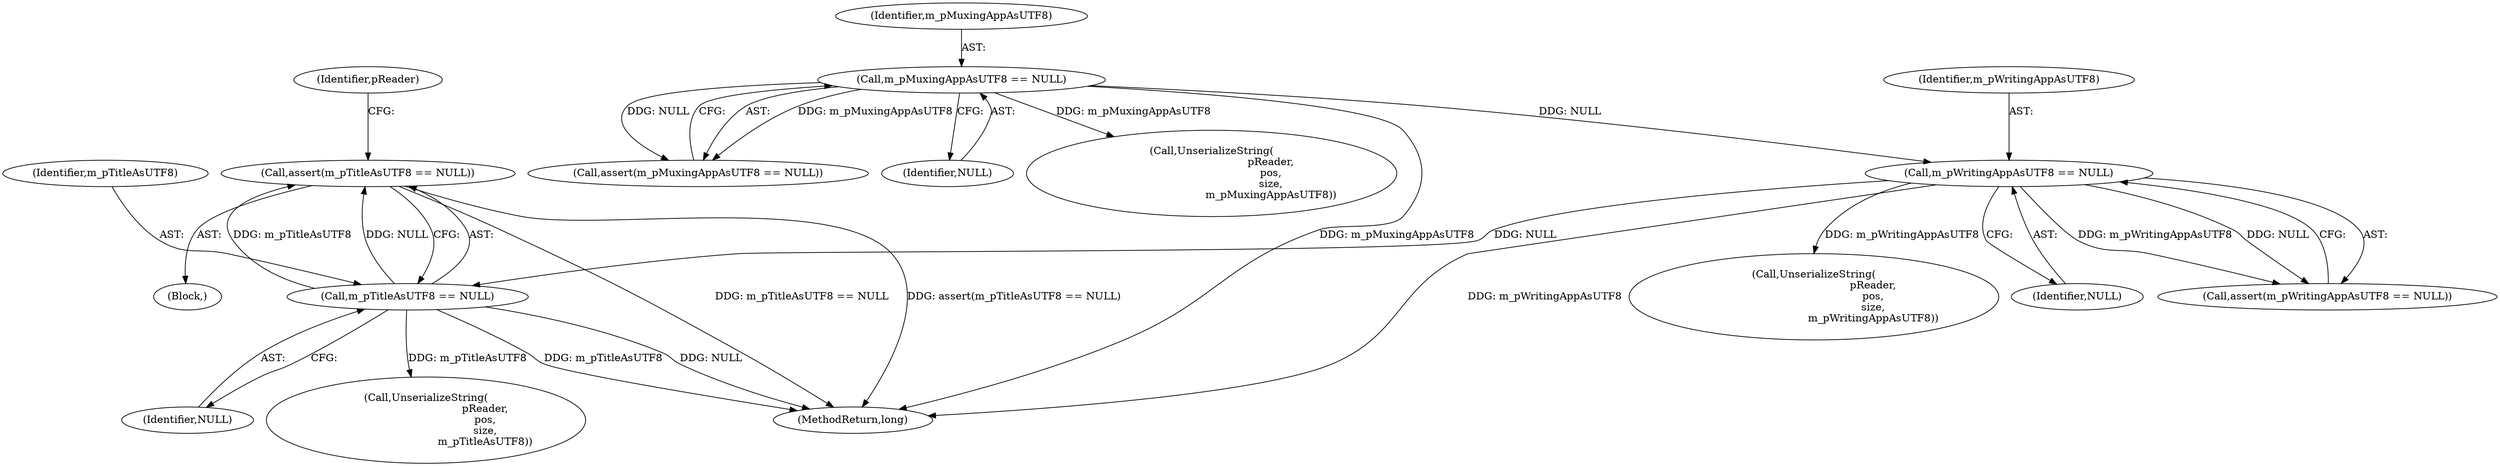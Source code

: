 digraph "1_Android_04839626ed859623901ebd3a5fd483982186b59d_166@API" {
"1000116" [label="(Call,assert(m_pTitleAsUTF8 == NULL))"];
"1000117" [label="(Call,m_pTitleAsUTF8 == NULL)"];
"1000113" [label="(Call,m_pWritingAppAsUTF8 == NULL)"];
"1000109" [label="(Call,m_pMuxingAppAsUTF8 == NULL)"];
"1000110" [label="(Identifier,m_pMuxingAppAsUTF8)"];
"1000114" [label="(Identifier,m_pWritingAppAsUTF8)"];
"1000119" [label="(Identifier,NULL)"];
"1000234" [label="(Call,UnserializeString(\n                                    pReader,\n                                    pos,\n                                    size,\n                                    m_pWritingAppAsUTF8))"];
"1000112" [label="(Call,assert(m_pWritingAppAsUTF8 == NULL))"];
"1000252" [label="(Call,UnserializeString(\n                                    pReader,\n                                    pos,\n                                    size,\n                                    m_pTitleAsUTF8))"];
"1000109" [label="(Call,m_pMuxingAppAsUTF8 == NULL)"];
"1000113" [label="(Call,m_pWritingAppAsUTF8 == NULL)"];
"1000115" [label="(Identifier,NULL)"];
"1000116" [label="(Call,assert(m_pTitleAsUTF8 == NULL))"];
"1000107" [label="(Block,)"];
"1000117" [label="(Call,m_pTitleAsUTF8 == NULL)"];
"1000121" [label="(Identifier,pReader)"];
"1000108" [label="(Call,assert(m_pMuxingAppAsUTF8 == NULL))"];
"1000111" [label="(Identifier,NULL)"];
"1000274" [label="(MethodReturn,long)"];
"1000118" [label="(Identifier,m_pTitleAsUTF8)"];
"1000216" [label="(Call,UnserializeString(\n                                    pReader,\n                                    pos,\n                                    size,\n                                    m_pMuxingAppAsUTF8))"];
"1000116" -> "1000107"  [label="AST: "];
"1000116" -> "1000117"  [label="CFG: "];
"1000117" -> "1000116"  [label="AST: "];
"1000121" -> "1000116"  [label="CFG: "];
"1000116" -> "1000274"  [label="DDG: m_pTitleAsUTF8 == NULL"];
"1000116" -> "1000274"  [label="DDG: assert(m_pTitleAsUTF8 == NULL)"];
"1000117" -> "1000116"  [label="DDG: m_pTitleAsUTF8"];
"1000117" -> "1000116"  [label="DDG: NULL"];
"1000117" -> "1000119"  [label="CFG: "];
"1000118" -> "1000117"  [label="AST: "];
"1000119" -> "1000117"  [label="AST: "];
"1000117" -> "1000274"  [label="DDG: m_pTitleAsUTF8"];
"1000117" -> "1000274"  [label="DDG: NULL"];
"1000113" -> "1000117"  [label="DDG: NULL"];
"1000117" -> "1000252"  [label="DDG: m_pTitleAsUTF8"];
"1000113" -> "1000112"  [label="AST: "];
"1000113" -> "1000115"  [label="CFG: "];
"1000114" -> "1000113"  [label="AST: "];
"1000115" -> "1000113"  [label="AST: "];
"1000112" -> "1000113"  [label="CFG: "];
"1000113" -> "1000274"  [label="DDG: m_pWritingAppAsUTF8"];
"1000113" -> "1000112"  [label="DDG: m_pWritingAppAsUTF8"];
"1000113" -> "1000112"  [label="DDG: NULL"];
"1000109" -> "1000113"  [label="DDG: NULL"];
"1000113" -> "1000234"  [label="DDG: m_pWritingAppAsUTF8"];
"1000109" -> "1000108"  [label="AST: "];
"1000109" -> "1000111"  [label="CFG: "];
"1000110" -> "1000109"  [label="AST: "];
"1000111" -> "1000109"  [label="AST: "];
"1000108" -> "1000109"  [label="CFG: "];
"1000109" -> "1000274"  [label="DDG: m_pMuxingAppAsUTF8"];
"1000109" -> "1000108"  [label="DDG: m_pMuxingAppAsUTF8"];
"1000109" -> "1000108"  [label="DDG: NULL"];
"1000109" -> "1000216"  [label="DDG: m_pMuxingAppAsUTF8"];
}
